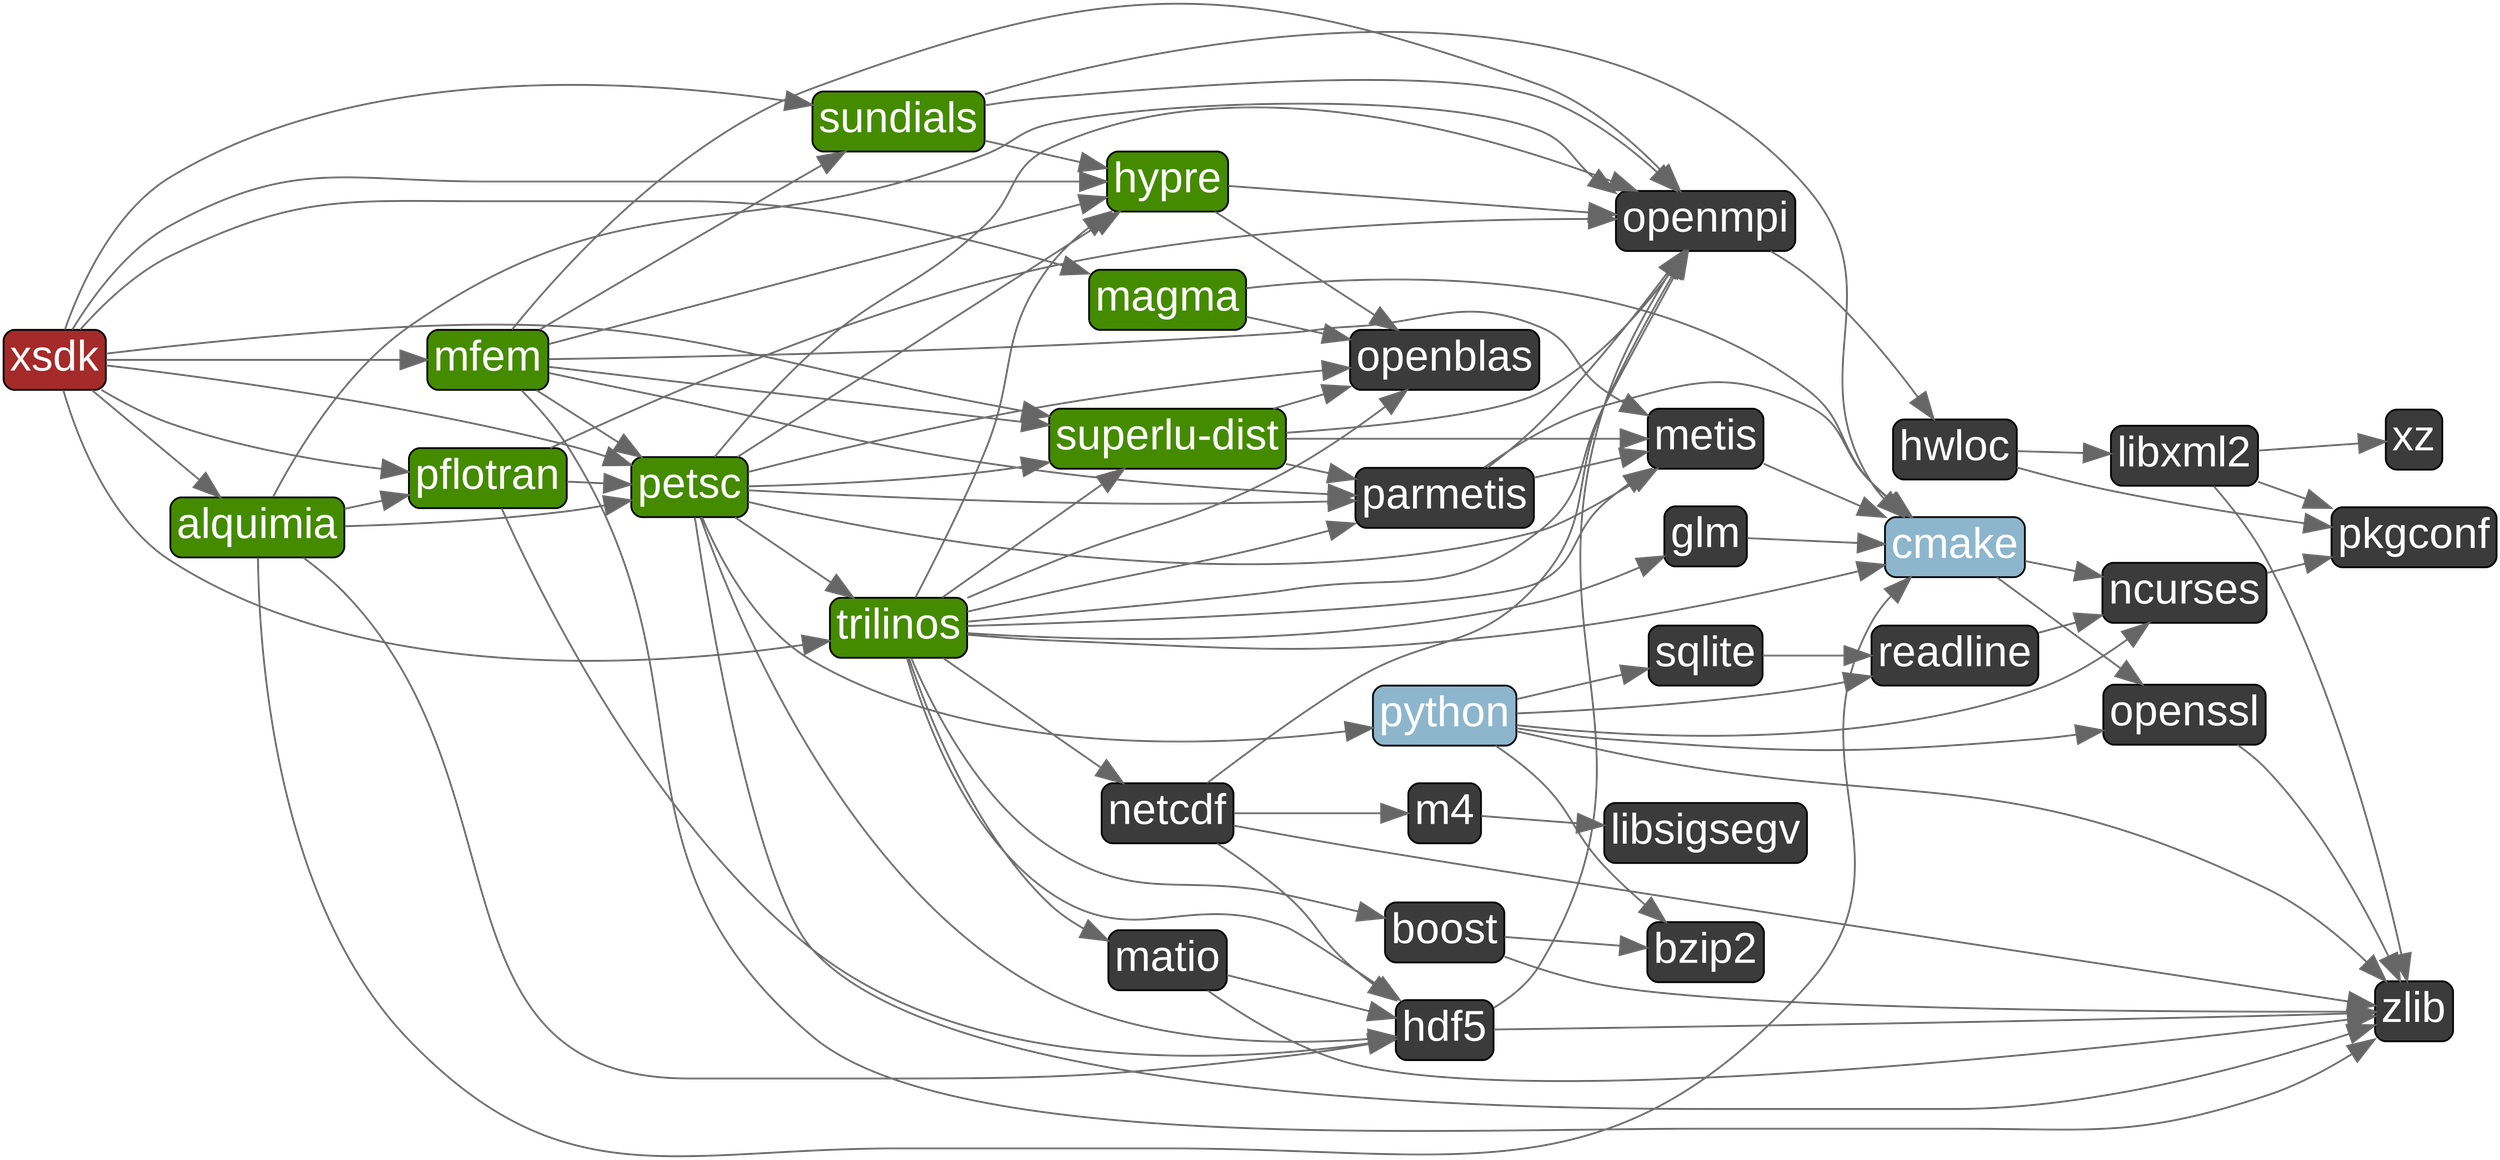 digraph G {
  labelloc = "b"
  rankdir = "LR"
  ranksep = "1"
  ratio = ".4"
  nodesep = ".1"
  bgcolor = "transparent"
edge[
     penwidth = "2"
     color = "#666666"
     arrowsize = "3"
]
node[
     fontname=Arial,
     penwidth=2,
     fontsize=48,
     margin=.1,
     shape=box,
     fillcolor=brown,
     fontcolor=white,
     style="rounded,filled"]

  "xsdk"
  "alquimia" [fillcolor="chartreuse4"]
  "cmake" [fillcolor="lightskyblue3"]
  "ncurses" [fillcolor="gray23"]
  "pkgconf" [fillcolor="gray23"]
  "openssl" [fillcolor="gray23"]
  "zlib" [fillcolor="gray23"]
  "hdf5" [fillcolor="gray23"]
  "openmpi" [fillcolor="gray23"]
  "hwloc" [fillcolor="gray23"]
  "libxml2" [fillcolor="gray23"]
  "xz" [fillcolor="gray23"]
  "petsc" [fillcolor="chartreuse4"]
  "hypre" [fillcolor="chartreuse4"]
  "openblas" [fillcolor="gray23"]
  "metis" [fillcolor="gray23"]
  "parmetis" [fillcolor="gray23"]
  "python" [fillcolor="lightskyblue3"]
  "bzip2" [fillcolor="gray23"]
  "readline" [fillcolor="gray23"]
  "sqlite" [fillcolor="gray23"]
  "superlu-dist" [fillcolor="chartreuse4"]
  "trilinos" [fillcolor="chartreuse4"]
  "boost" [fillcolor="gray23"]
  "glm" [fillcolor="gray23"]
  "matio" [fillcolor="gray23"]
  "netcdf" [fillcolor="gray23"]
  "m4" [fillcolor="gray23"]
  "libsigsegv" [fillcolor="gray23"]
  "pflotran" [fillcolor="chartreuse4"]
  "mfem" [fillcolor="chartreuse4"]
  "magma" [fillcolor="chartreuse4"]
  "sundials" [fillcolor="chartreuse4"]

  "hwloc" -> "libxml2"
  "petsc" -> "hypre"
  "petsc" -> "openblas"
  "netcdf" -> "m4"
  "parmetis" -> "cmake"
  "hdf5" -> "openmpi"
  "petsc" -> "superlu-dist"
  "cmake" -> "openssl"
  "pflotran" -> "openmpi"
  "magma" -> "cmake"
  "petsc" -> "hdf5"
  "pflotran" -> "hdf5"
  "superlu-dist" -> "openmpi"
  "petsc" -> "zlib"
  "openmpi" -> "hwloc"
  "hypre" -> "openmpi"
  "trilinos" -> "parmetis"
  "libxml2" -> "xz"
  "pflotran" -> "petsc"
  "netcdf" -> "openmpi"
  "mfem" -> "hypre"
  "hypre" -> "openblas"
  "boost" -> "zlib"
  "xsdk" -> "magma"
  "xsdk" -> "petsc"
  "libxml2" -> "pkgconf"
  "netcdf" -> "zlib"
  "petsc" -> "python"
  "trilinos" -> "hypre"
  "cmake" -> "ncurses"
  "superlu-dist" -> "parmetis"
  "mfem" -> "openmpi"
  "python" -> "ncurses"
  "alquimia" -> "openmpi"
  "petsc" -> "trilinos"
  "python" -> "zlib"
  "trilinos" -> "superlu-dist"
  "alquimia" -> "cmake"
  "xsdk" -> "trilinos"
  "libxml2" -> "zlib"
  "magma" -> "openblas"
  "openssl" -> "zlib"
  "alquimia" -> "hdf5"
  "m4" -> "libsigsegv"
  "hwloc" -> "pkgconf"
  "python" -> "openssl"
  "mfem" -> "sundials"
  "trilinos" -> "matio"
  "alquimia" -> "petsc"
  "sqlite" -> "readline"
  "matio" -> "zlib"
  "hdf5" -> "zlib"
  "mfem" -> "zlib"
  "sundials" -> "cmake"
  "superlu-dist" -> "metis"
  "alquimia" -> "pflotran"
  "python" -> "bzip2"
  "trilinos" -> "netcdf"
  "parmetis" -> "openmpi"
  "trilinos" -> "openmpi"
  "trilinos" -> "hdf5"
  "sundials" -> "hypre"
  "python" -> "readline"
  "mfem" -> "superlu-dist"
  "parmetis" -> "metis"
  "trilinos" -> "cmake"
  "boost" -> "bzip2"
  "mfem" -> "petsc"
  "metis" -> "cmake"
  "trilinos" -> "metis"
  "trilinos" -> "glm"
  "glm" -> "cmake"
  "ncurses" -> "pkgconf"
  "petsc" -> "openmpi"
  "xsdk" -> "alquimia"
  "mfem" -> "metis"
  "python" -> "sqlite"
  "sundials" -> "openmpi"
  "mfem" -> "parmetis"
  "xsdk" -> "pflotran"
  "petsc" -> "metis"
  "xsdk" -> "hypre"
  "xsdk" -> "superlu-dist"
  "readline" -> "ncurses"
  "petsc" -> "parmetis"
  "xsdk" -> "mfem"
  "xsdk" -> "sundials"
  "netcdf" -> "hdf5"
  "superlu-dist" -> "openblas"
  "matio" -> "hdf5"
  "trilinos" -> "openblas"
  "trilinos" -> "boost"
}
